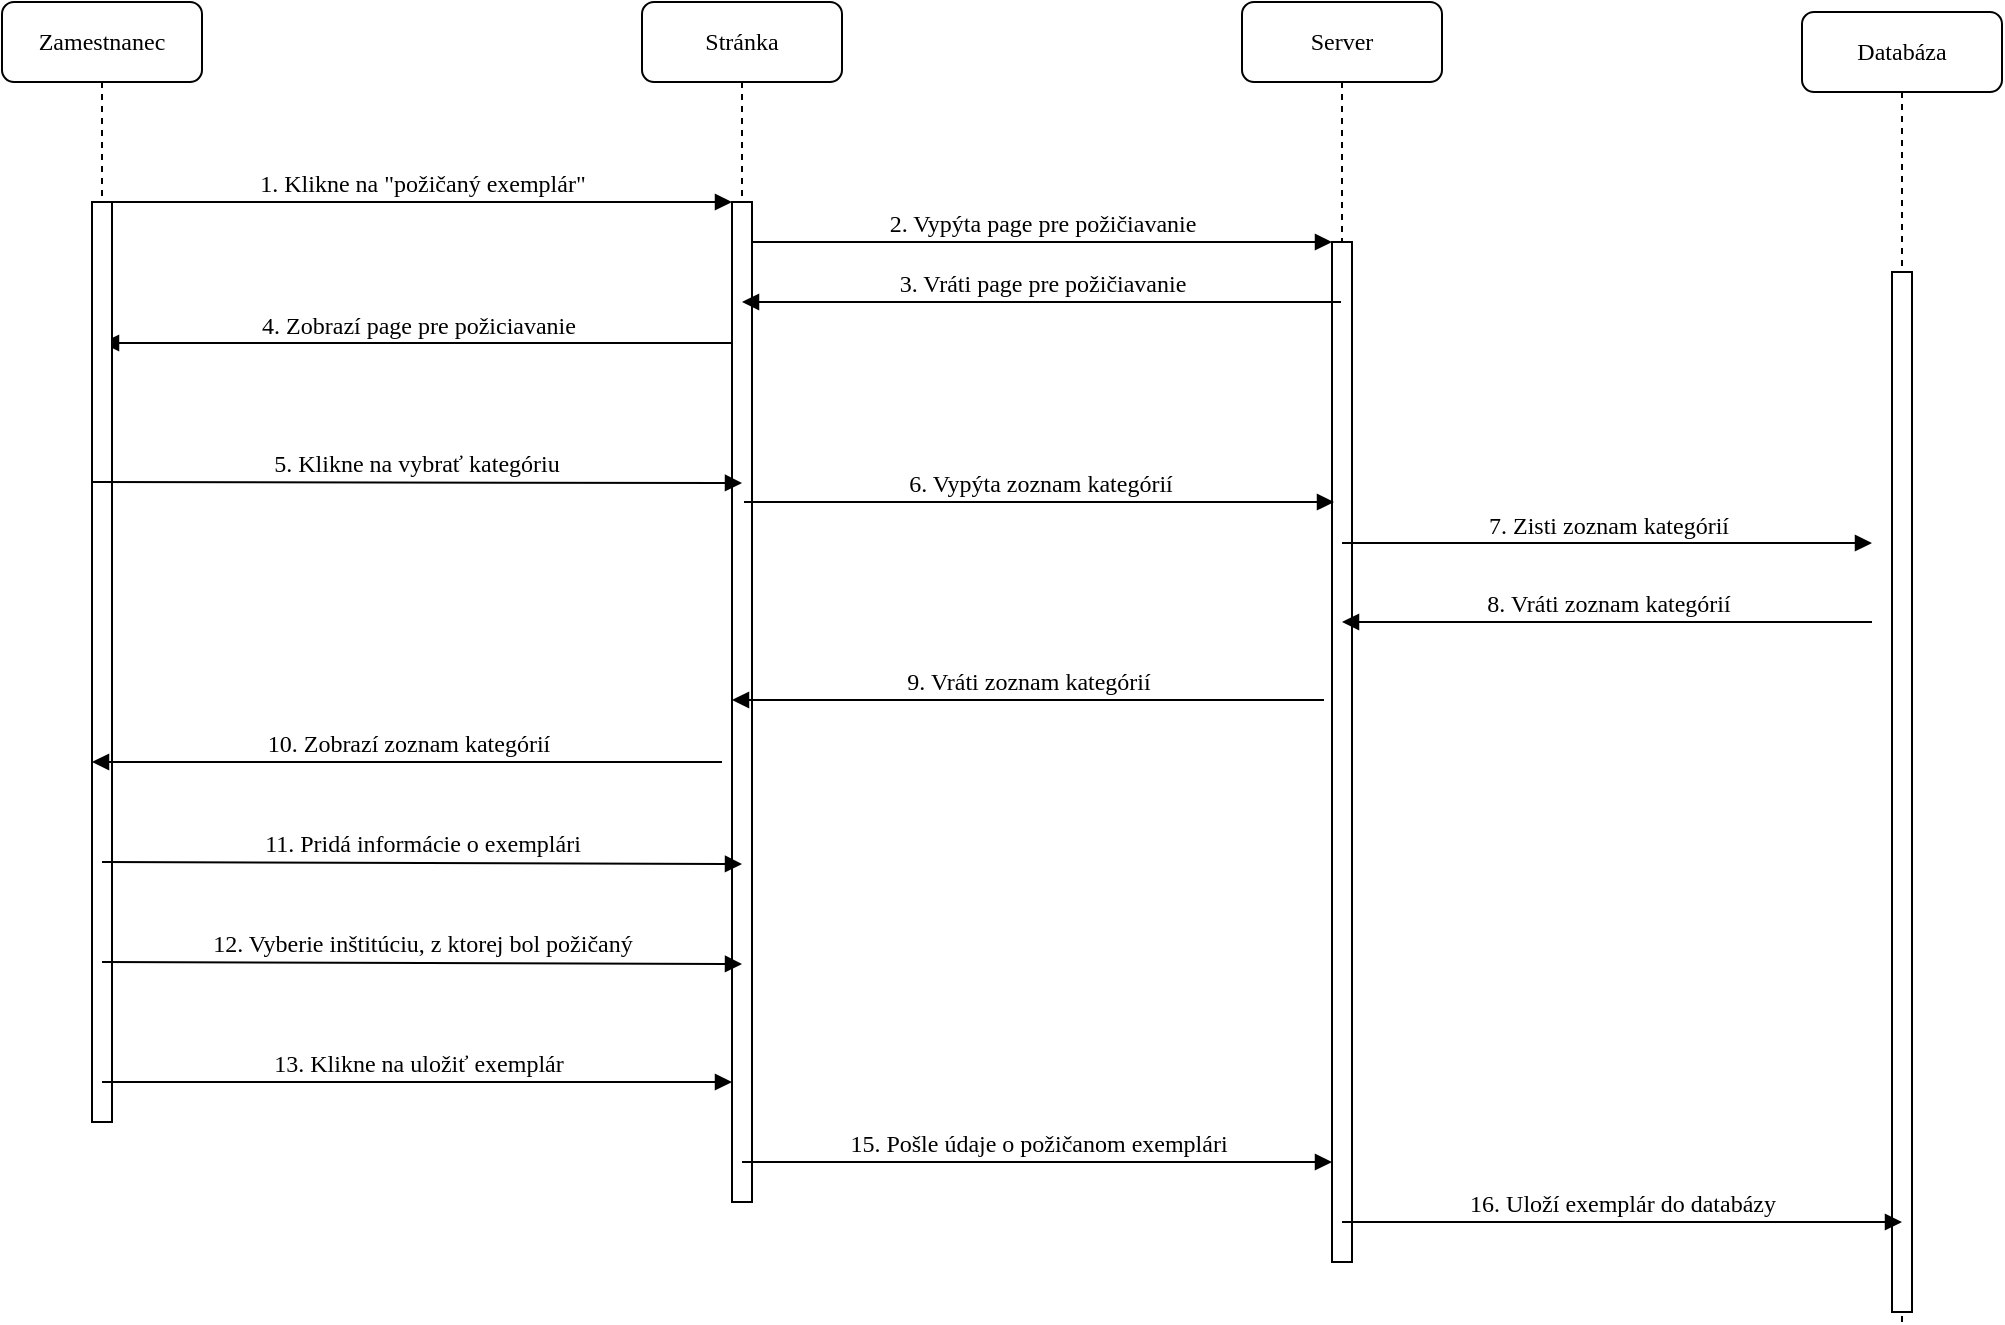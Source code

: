 <mxfile version="24.2.2" type="device">
  <diagram name="Page-1" id="13e1069c-82ec-6db2-03f1-153e76fe0fe0">
    <mxGraphModel dx="1221" dy="725" grid="1" gridSize="10" guides="1" tooltips="1" connect="1" arrows="1" fold="1" page="1" pageScale="1" pageWidth="1100" pageHeight="850" background="none" math="0" shadow="0">
      <root>
        <mxCell id="0" />
        <mxCell id="1" parent="0" />
        <mxCell id="eJXHW5s5-G3WXWrC1lpJ-27" value="Stránka" style="shape=umlLifeline;perimeter=lifelinePerimeter;whiteSpace=wrap;html=1;container=1;collapsible=0;recursiveResize=0;outlineConnect=0;rounded=1;shadow=0;comic=0;labelBackgroundColor=none;strokeWidth=1;fontFamily=Verdana;fontSize=12;align=center;" parent="1" vertex="1">
          <mxGeometry x="420" y="80" width="100" height="600" as="geometry" />
        </mxCell>
        <mxCell id="eJXHW5s5-G3WXWrC1lpJ-28" value="" style="html=1;points=[];perimeter=orthogonalPerimeter;rounded=0;shadow=0;comic=0;labelBackgroundColor=none;strokeWidth=1;fontFamily=Verdana;fontSize=12;align=center;" parent="eJXHW5s5-G3WXWrC1lpJ-27" vertex="1">
          <mxGeometry x="45" y="100" width="10" height="500" as="geometry" />
        </mxCell>
        <mxCell id="eJXHW5s5-G3WXWrC1lpJ-29" value="4. Zobrazí page pre požiciavanie" style="html=1;verticalAlign=bottom;endArrow=block;labelBackgroundColor=none;fontFamily=Verdana;fontSize=12;" parent="eJXHW5s5-G3WXWrC1lpJ-27" target="eJXHW5s5-G3WXWrC1lpJ-38" edge="1">
          <mxGeometry relative="1" as="geometry">
            <mxPoint x="45" y="170.5" as="sourcePoint" />
            <mxPoint x="215" y="170" as="targetPoint" />
          </mxGeometry>
        </mxCell>
        <mxCell id="eJXHW5s5-G3WXWrC1lpJ-30" value="Server" style="shape=umlLifeline;perimeter=lifelinePerimeter;whiteSpace=wrap;html=1;container=1;collapsible=0;recursiveResize=0;outlineConnect=0;rounded=1;shadow=0;comic=0;labelBackgroundColor=none;strokeWidth=1;fontFamily=Verdana;fontSize=12;align=center;" parent="1" vertex="1">
          <mxGeometry x="720" y="80" width="100" height="630" as="geometry" />
        </mxCell>
        <mxCell id="eJXHW5s5-G3WXWrC1lpJ-31" value="" style="html=1;points=[];perimeter=orthogonalPerimeter;rounded=0;shadow=0;comic=0;labelBackgroundColor=none;strokeWidth=1;fontFamily=Verdana;fontSize=12;align=center;" parent="eJXHW5s5-G3WXWrC1lpJ-30" vertex="1">
          <mxGeometry x="45" y="120" width="10" height="510" as="geometry" />
        </mxCell>
        <mxCell id="eJXHW5s5-G3WXWrC1lpJ-36" value="Databáza" style="shape=umlLifeline;perimeter=lifelinePerimeter;whiteSpace=wrap;html=1;container=1;collapsible=0;recursiveResize=0;outlineConnect=0;rounded=1;shadow=0;comic=0;labelBackgroundColor=none;strokeWidth=1;fontFamily=Verdana;fontSize=12;align=center;" parent="1" vertex="1">
          <mxGeometry x="1000" y="85" width="100" height="655" as="geometry" />
        </mxCell>
        <mxCell id="eJXHW5s5-G3WXWrC1lpJ-37" value="" style="html=1;points=[];perimeter=orthogonalPerimeter;rounded=0;shadow=0;comic=0;labelBackgroundColor=none;strokeWidth=1;fontFamily=Verdana;fontSize=12;align=center;" parent="eJXHW5s5-G3WXWrC1lpJ-36" vertex="1">
          <mxGeometry x="45" y="130" width="10" height="520" as="geometry" />
        </mxCell>
        <mxCell id="eJXHW5s5-G3WXWrC1lpJ-38" value="Zamestnanec" style="shape=umlLifeline;perimeter=lifelinePerimeter;whiteSpace=wrap;html=1;container=1;collapsible=0;recursiveResize=0;outlineConnect=0;rounded=1;shadow=0;comic=0;labelBackgroundColor=none;strokeWidth=1;fontFamily=Verdana;fontSize=12;align=center;" parent="1" vertex="1">
          <mxGeometry x="100" y="80" width="100" height="560" as="geometry" />
        </mxCell>
        <mxCell id="eJXHW5s5-G3WXWrC1lpJ-39" value="" style="html=1;points=[];perimeter=orthogonalPerimeter;rounded=0;shadow=0;comic=0;labelBackgroundColor=none;strokeWidth=1;fontFamily=Verdana;fontSize=12;align=center;" parent="eJXHW5s5-G3WXWrC1lpJ-38" vertex="1">
          <mxGeometry x="45" y="100" width="10" height="460" as="geometry" />
        </mxCell>
        <mxCell id="eJXHW5s5-G3WXWrC1lpJ-40" value="1. Klikne na &quot;požičaný exemplár&quot;" style="html=1;verticalAlign=bottom;endArrow=block;entryX=0;entryY=0;labelBackgroundColor=none;fontFamily=Verdana;fontSize=12;edgeStyle=elbowEdgeStyle;elbow=vertical;" parent="1" source="eJXHW5s5-G3WXWrC1lpJ-39" target="eJXHW5s5-G3WXWrC1lpJ-28" edge="1">
          <mxGeometry relative="1" as="geometry">
            <mxPoint x="220" y="190" as="sourcePoint" />
          </mxGeometry>
        </mxCell>
        <mxCell id="eJXHW5s5-G3WXWrC1lpJ-41" value="2. Vypýta page pre požičiavanie" style="html=1;verticalAlign=bottom;endArrow=block;entryX=0;entryY=0;labelBackgroundColor=none;fontFamily=Verdana;fontSize=12;edgeStyle=elbowEdgeStyle;elbow=vertical;" parent="1" source="eJXHW5s5-G3WXWrC1lpJ-28" target="eJXHW5s5-G3WXWrC1lpJ-31" edge="1">
          <mxGeometry relative="1" as="geometry">
            <mxPoint x="550" y="200" as="sourcePoint" />
          </mxGeometry>
        </mxCell>
        <mxCell id="eJXHW5s5-G3WXWrC1lpJ-42" value="3. Vráti page pre požičiavanie" style="html=1;verticalAlign=bottom;endArrow=block;labelBackgroundColor=none;fontFamily=Verdana;fontSize=12;" parent="1" source="eJXHW5s5-G3WXWrC1lpJ-30" target="eJXHW5s5-G3WXWrC1lpJ-27" edge="1">
          <mxGeometry relative="1" as="geometry">
            <mxPoint x="760" y="230" as="sourcePoint" />
            <mxPoint x="520" y="230" as="targetPoint" />
            <Array as="points">
              <mxPoint x="610" y="230" />
            </Array>
          </mxGeometry>
        </mxCell>
        <mxCell id="eJXHW5s5-G3WXWrC1lpJ-43" value="6. Vypýta zoznam kategórií" style="html=1;verticalAlign=bottom;endArrow=block;labelBackgroundColor=none;fontFamily=Verdana;fontSize=12;" parent="1" edge="1">
          <mxGeometry relative="1" as="geometry">
            <mxPoint x="471" y="330" as="sourcePoint" />
            <mxPoint x="766" y="330" as="targetPoint" />
          </mxGeometry>
        </mxCell>
        <mxCell id="eJXHW5s5-G3WXWrC1lpJ-44" value="9. Vráti zoznam kategórií" style="html=1;verticalAlign=bottom;endArrow=block;labelBackgroundColor=none;fontFamily=Verdana;fontSize=12;exitX=0.133;exitY=0.049;exitDx=0;exitDy=0;exitPerimeter=0;" parent="1" edge="1">
          <mxGeometry relative="1" as="geometry">
            <mxPoint x="761" y="429" as="sourcePoint" />
            <mxPoint x="465" y="429" as="targetPoint" />
            <Array as="points">
              <mxPoint x="605" y="429" />
            </Array>
            <mxPoint as="offset" />
          </mxGeometry>
        </mxCell>
        <mxCell id="eJXHW5s5-G3WXWrC1lpJ-45" value="7. Zisti zoznam kategórií" style="html=1;verticalAlign=bottom;endArrow=block;labelBackgroundColor=none;fontFamily=Verdana;fontSize=12;" parent="1" edge="1">
          <mxGeometry relative="1" as="geometry">
            <mxPoint x="770" y="350.5" as="sourcePoint" />
            <mxPoint x="1035" y="350.5" as="targetPoint" />
          </mxGeometry>
        </mxCell>
        <mxCell id="eJXHW5s5-G3WXWrC1lpJ-46" value="8. Vráti zoznam kategórií" style="html=1;verticalAlign=bottom;endArrow=block;labelBackgroundColor=none;fontFamily=Verdana;fontSize=12;" parent="1" edge="1">
          <mxGeometry relative="1" as="geometry">
            <mxPoint x="1035" y="390" as="sourcePoint" />
            <mxPoint x="770" y="390" as="targetPoint" />
          </mxGeometry>
        </mxCell>
        <mxCell id="eJXHW5s5-G3WXWrC1lpJ-47" value="10. Zobrazí zoznam kategórií" style="html=1;verticalAlign=bottom;endArrow=block;labelBackgroundColor=none;fontFamily=Verdana;fontSize=12;" parent="1" edge="1">
          <mxGeometry relative="1" as="geometry">
            <mxPoint x="460" y="460" as="sourcePoint" />
            <mxPoint x="145" y="460" as="targetPoint" />
            <Array as="points">
              <mxPoint x="300" y="460" />
            </Array>
          </mxGeometry>
        </mxCell>
        <mxCell id="eJXHW5s5-G3WXWrC1lpJ-48" value="5. Klikne na vybrať kategóriu" style="html=1;verticalAlign=bottom;endArrow=block;labelBackgroundColor=none;fontFamily=Verdana;fontSize=12;" parent="1" edge="1">
          <mxGeometry relative="1" as="geometry">
            <mxPoint x="145" y="320" as="sourcePoint" />
            <mxPoint x="470" y="320.5" as="targetPoint" />
          </mxGeometry>
        </mxCell>
        <mxCell id="eJXHW5s5-G3WXWrC1lpJ-49" value="11. Pridá informácie o exemplári" style="html=1;verticalAlign=bottom;endArrow=block;labelBackgroundColor=none;fontFamily=Verdana;fontSize=12;" parent="1" edge="1">
          <mxGeometry relative="1" as="geometry">
            <mxPoint x="150" y="510" as="sourcePoint" />
            <mxPoint x="470" y="511" as="targetPoint" />
          </mxGeometry>
        </mxCell>
        <mxCell id="eJXHW5s5-G3WXWrC1lpJ-33" value="13. Klikne na uložiť exemplár" style="html=1;verticalAlign=bottom;endArrow=block;labelBackgroundColor=none;fontFamily=Verdana;fontSize=12;" parent="1" edge="1" target="eJXHW5s5-G3WXWrC1lpJ-28">
          <mxGeometry relative="1" as="geometry">
            <mxPoint x="150" y="620" as="sourcePoint" />
            <mxPoint x="460" y="620" as="targetPoint" />
          </mxGeometry>
        </mxCell>
        <mxCell id="eJXHW5s5-G3WXWrC1lpJ-50" value="12. Vyberie inštitúciu, z ktorej bol požičaný" style="html=1;verticalAlign=bottom;endArrow=block;labelBackgroundColor=none;fontFamily=Verdana;fontSize=12;" parent="1" edge="1">
          <mxGeometry relative="1" as="geometry">
            <mxPoint x="150" y="560" as="sourcePoint" />
            <mxPoint x="470" y="561" as="targetPoint" />
          </mxGeometry>
        </mxCell>
        <mxCell id="eJXHW5s5-G3WXWrC1lpJ-34" value="15. Pošle údaje o požičanom exemplári" style="html=1;verticalAlign=bottom;endArrow=block;labelBackgroundColor=none;fontFamily=Verdana;fontSize=12;" parent="1" edge="1">
          <mxGeometry relative="1" as="geometry">
            <mxPoint x="470" y="660" as="sourcePoint" />
            <mxPoint x="765" y="660" as="targetPoint" />
          </mxGeometry>
        </mxCell>
        <mxCell id="eJXHW5s5-G3WXWrC1lpJ-35" value="16. Uloží exemplár do databázy" style="html=1;verticalAlign=bottom;endArrow=block;labelBackgroundColor=none;fontFamily=Verdana;fontSize=12;" parent="1" edge="1">
          <mxGeometry relative="1" as="geometry">
            <mxPoint x="770" y="690" as="sourcePoint" />
            <mxPoint x="1050" y="690" as="targetPoint" />
          </mxGeometry>
        </mxCell>
      </root>
    </mxGraphModel>
  </diagram>
</mxfile>
